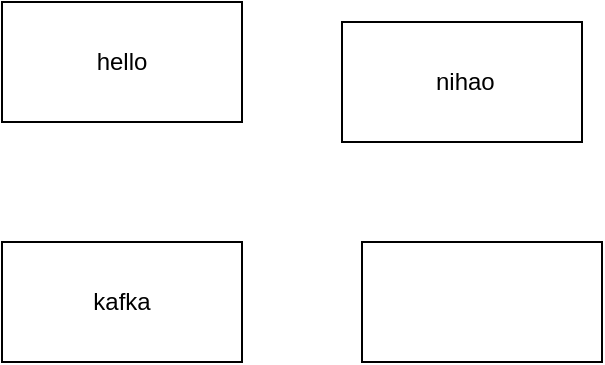 <mxfile version="20.8.23" type="github">
  <diagram name="Page-1" id="_hhD5sGpimFKaywnkH4Q">
    <mxGraphModel dx="714" dy="525" grid="1" gridSize="10" guides="1" tooltips="1" connect="1" arrows="1" fold="1" page="1" pageScale="1" pageWidth="850" pageHeight="1100" math="0" shadow="0">
      <root>
        <mxCell id="0" />
        <mxCell id="1" parent="0" />
        <mxCell id="gK-qq9koz0gKj9AlaYyN-1" value="hello" style="whiteSpace=wrap;html=1;" vertex="1" parent="1">
          <mxGeometry x="160" y="120" width="120" height="60" as="geometry" />
        </mxCell>
        <mxCell id="gK-qq9koz0gKj9AlaYyN-2" value="&lt;span style=&quot;white-space: pre;&quot;&gt;	&lt;/span&gt;nihao" style="whiteSpace=wrap;html=1;" vertex="1" parent="1">
          <mxGeometry x="330" y="130" width="120" height="60" as="geometry" />
        </mxCell>
        <mxCell id="gK-qq9koz0gKj9AlaYyN-3" value="kafka" style="whiteSpace=wrap;html=1;" vertex="1" parent="1">
          <mxGeometry x="160" y="240" width="120" height="60" as="geometry" />
        </mxCell>
        <mxCell id="gK-qq9koz0gKj9AlaYyN-4" value="" style="whiteSpace=wrap;html=1;" vertex="1" parent="1">
          <mxGeometry x="340" y="240" width="120" height="60" as="geometry" />
        </mxCell>
      </root>
    </mxGraphModel>
  </diagram>
</mxfile>
